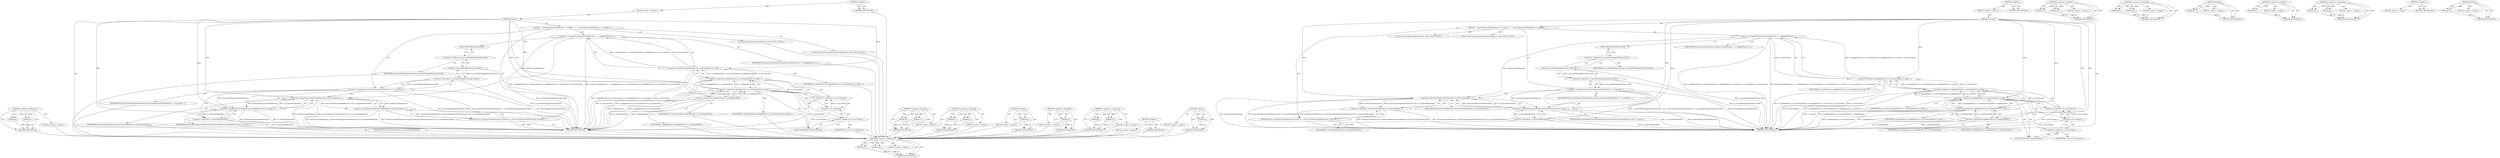digraph "isNull" {
vulnerable_79 [label=<(METHOD,&lt;operator&gt;.fieldAccess)>];
vulnerable_80 [label=<(PARAM,p1)>];
vulnerable_81 [label=<(PARAM,p2)>];
vulnerable_82 [label=<(BLOCK,&lt;empty&gt;,&lt;empty&gt;)>];
vulnerable_83 [label=<(METHOD_RETURN,ANY)>];
vulnerable_6 [label=<(METHOD,&lt;global&gt;)<SUB>1</SUB>>];
vulnerable_7 [label=<(BLOCK,&lt;empty&gt;,&lt;empty&gt;)<SUB>1</SUB>>];
vulnerable_8 [label=<(METHOD,isEmpty)<SUB>1</SUB>>];
vulnerable_9 [label=<(BLOCK,{
    bool hasAlwaysVisibleElements = m_highlig...,{
    bool hasAlwaysVisibleElements = m_highlig...)<SUB>2</SUB>>];
vulnerable_10 [label="<(LOCAL,bool hasAlwaysVisibleElements: bool)<SUB>3</SUB>>"];
vulnerable_11 [label=<(&lt;operator&gt;.assignment,hasAlwaysVisibleElements = m_highlightNode || m...)<SUB>3</SUB>>];
vulnerable_12 [label=<(IDENTIFIER,hasAlwaysVisibleElements,hasAlwaysVisibleElements = m_highlightNode || m...)<SUB>3</SUB>>];
vulnerable_13 [label=<(&lt;operator&gt;.logicalOr,m_highlightNode || m_eventTargetNode || m_highl...)<SUB>3</SUB>>];
vulnerable_14 [label=<(&lt;operator&gt;.logicalOr,m_highlightNode || m_eventTargetNode || m_highl...)<SUB>3</SUB>>];
vulnerable_15 [label=<(&lt;operator&gt;.logicalOr,m_highlightNode || m_eventTargetNode || m_highl...)<SUB>3</SUB>>];
vulnerable_16 [label=<(&lt;operator&gt;.logicalOr,m_highlightNode || m_eventTargetNode || m_highl...)<SUB>3</SUB>>];
vulnerable_17 [label=<(&lt;operator&gt;.logicalOr,m_highlightNode || m_eventTargetNode)<SUB>3</SUB>>];
vulnerable_18 [label=<(IDENTIFIER,m_highlightNode,m_highlightNode || m_eventTargetNode)<SUB>3</SUB>>];
vulnerable_19 [label=<(IDENTIFIER,m_eventTargetNode,m_highlightNode || m_eventTargetNode)<SUB>3</SUB>>];
vulnerable_20 [label=<(IDENTIFIER,m_highlightQuad,m_highlightNode || m_eventTargetNode || m_highl...)<SUB>3</SUB>>];
vulnerable_21 [label=<(IDENTIFIER,m_overrides,m_highlightNode || m_eventTargetNode || m_highl...)<SUB>3</SUB>>];
vulnerable_22 [label=<(&lt;operator&gt;.logicalNot,!m_size.isEmpty())<SUB>3</SUB>>];
vulnerable_23 [label=<(isEmpty,m_size.isEmpty())<SUB>3</SUB>>];
vulnerable_24 [label=<(&lt;operator&gt;.fieldAccess,m_size.isEmpty)<SUB>3</SUB>>];
vulnerable_25 [label=<(IDENTIFIER,m_size,m_size.isEmpty())<SUB>3</SUB>>];
vulnerable_26 [label=<(FIELD_IDENTIFIER,isEmpty,isEmpty)<SUB>3</SUB>>];
vulnerable_27 [label=<(IDENTIFIER,m_drawViewSize,m_highlightNode || m_eventTargetNode || m_highl...)<SUB>3</SUB>>];
vulnerable_28 [label="<(LOCAL,bool hasInvisibleInInspectModeElements: bool)<SUB>4</SUB>>"];
vulnerable_29 [label=<(&lt;operator&gt;.assignment,hasInvisibleInInspectModeElements = !m_pausedIn...)<SUB>4</SUB>>];
vulnerable_30 [label=<(IDENTIFIER,hasInvisibleInInspectModeElements,hasInvisibleInInspectModeElements = !m_pausedIn...)<SUB>4</SUB>>];
vulnerable_31 [label=<(&lt;operator&gt;.logicalNot,!m_pausedInDebuggerMessage.isNull())<SUB>4</SUB>>];
vulnerable_32 [label=<(isNull,m_pausedInDebuggerMessage.isNull())<SUB>4</SUB>>];
vulnerable_33 [label=<(&lt;operator&gt;.fieldAccess,m_pausedInDebuggerMessage.isNull)<SUB>4</SUB>>];
vulnerable_34 [label=<(IDENTIFIER,m_pausedInDebuggerMessage,m_pausedInDebuggerMessage.isNull())<SUB>4</SUB>>];
vulnerable_35 [label=<(FIELD_IDENTIFIER,isNull,isNull)<SUB>4</SUB>>];
vulnerable_36 [label=<(RETURN,return !(hasAlwaysVisibleElements || (hasInvisi...,return !(hasAlwaysVisibleElements || (hasInvisi...)<SUB>5</SUB>>];
vulnerable_37 [label=<(&lt;operator&gt;.logicalNot,!(hasAlwaysVisibleElements || (hasInvisibleInIn...)<SUB>5</SUB>>];
vulnerable_38 [label=<(&lt;operator&gt;.logicalOr,hasAlwaysVisibleElements || (hasInvisibleInInsp...)<SUB>5</SUB>>];
vulnerable_39 [label=<(IDENTIFIER,hasAlwaysVisibleElements,hasAlwaysVisibleElements || (hasInvisibleInInsp...)<SUB>5</SUB>>];
vulnerable_40 [label=<(&lt;operator&gt;.logicalAnd,hasInvisibleInInspectModeElements &amp;&amp; !m_inspect...)<SUB>5</SUB>>];
vulnerable_41 [label=<(IDENTIFIER,hasInvisibleInInspectModeElements,hasInvisibleInInspectModeElements &amp;&amp; !m_inspect...)<SUB>5</SUB>>];
vulnerable_42 [label=<(&lt;operator&gt;.logicalNot,!m_inspectModeEnabled)<SUB>5</SUB>>];
vulnerable_43 [label=<(IDENTIFIER,m_inspectModeEnabled,!m_inspectModeEnabled)<SUB>5</SUB>>];
vulnerable_44 [label=<(METHOD_RETURN,bool)<SUB>1</SUB>>];
vulnerable_46 [label=<(METHOD_RETURN,ANY)<SUB>1</SUB>>];
vulnerable_66 [label=<(METHOD,&lt;operator&gt;.logicalOr)>];
vulnerable_67 [label=<(PARAM,p1)>];
vulnerable_68 [label=<(PARAM,p2)>];
vulnerable_69 [label=<(BLOCK,&lt;empty&gt;,&lt;empty&gt;)>];
vulnerable_70 [label=<(METHOD_RETURN,ANY)>];
vulnerable_88 [label=<(METHOD,&lt;operator&gt;.logicalAnd)>];
vulnerable_89 [label=<(PARAM,p1)>];
vulnerable_90 [label=<(PARAM,p2)>];
vulnerable_91 [label=<(BLOCK,&lt;empty&gt;,&lt;empty&gt;)>];
vulnerable_92 [label=<(METHOD_RETURN,ANY)>];
vulnerable_75 [label=<(METHOD,isEmpty)>];
vulnerable_76 [label=<(PARAM,p1)>];
vulnerable_77 [label=<(BLOCK,&lt;empty&gt;,&lt;empty&gt;)>];
vulnerable_78 [label=<(METHOD_RETURN,ANY)>];
vulnerable_71 [label=<(METHOD,&lt;operator&gt;.logicalNot)>];
vulnerable_72 [label=<(PARAM,p1)>];
vulnerable_73 [label=<(BLOCK,&lt;empty&gt;,&lt;empty&gt;)>];
vulnerable_74 [label=<(METHOD_RETURN,ANY)>];
vulnerable_61 [label=<(METHOD,&lt;operator&gt;.assignment)>];
vulnerable_62 [label=<(PARAM,p1)>];
vulnerable_63 [label=<(PARAM,p2)>];
vulnerable_64 [label=<(BLOCK,&lt;empty&gt;,&lt;empty&gt;)>];
vulnerable_65 [label=<(METHOD_RETURN,ANY)>];
vulnerable_55 [label=<(METHOD,&lt;global&gt;)<SUB>1</SUB>>];
vulnerable_56 [label=<(BLOCK,&lt;empty&gt;,&lt;empty&gt;)>];
vulnerable_57 [label=<(METHOD_RETURN,ANY)>];
vulnerable_84 [label=<(METHOD,isNull)>];
vulnerable_85 [label=<(PARAM,p1)>];
vulnerable_86 [label=<(BLOCK,&lt;empty&gt;,&lt;empty&gt;)>];
vulnerable_87 [label=<(METHOD_RETURN,ANY)>];
fixed_77 [label=<(METHOD,&lt;operator&gt;.fieldAccess)>];
fixed_78 [label=<(PARAM,p1)>];
fixed_79 [label=<(PARAM,p2)>];
fixed_80 [label=<(BLOCK,&lt;empty&gt;,&lt;empty&gt;)>];
fixed_81 [label=<(METHOD_RETURN,ANY)>];
fixed_6 [label=<(METHOD,&lt;global&gt;)<SUB>1</SUB>>];
fixed_7 [label=<(BLOCK,&lt;empty&gt;,&lt;empty&gt;)<SUB>1</SUB>>];
fixed_8 [label=<(METHOD,isEmpty)<SUB>1</SUB>>];
fixed_9 [label=<(BLOCK,{
    bool hasAlwaysVisibleElements = m_highlig...,{
    bool hasAlwaysVisibleElements = m_highlig...)<SUB>2</SUB>>];
fixed_10 [label="<(LOCAL,bool hasAlwaysVisibleElements: bool)<SUB>3</SUB>>"];
fixed_11 [label=<(&lt;operator&gt;.assignment,hasAlwaysVisibleElements = m_highlightNode || m...)<SUB>3</SUB>>];
fixed_12 [label=<(IDENTIFIER,hasAlwaysVisibleElements,hasAlwaysVisibleElements = m_highlightNode || m...)<SUB>3</SUB>>];
fixed_13 [label=<(&lt;operator&gt;.logicalOr,m_highlightNode || m_eventTargetNode || m_highl...)<SUB>3</SUB>>];
fixed_14 [label=<(&lt;operator&gt;.logicalOr,m_highlightNode || m_eventTargetNode || m_highl...)<SUB>3</SUB>>];
fixed_15 [label=<(&lt;operator&gt;.logicalOr,m_highlightNode || m_eventTargetNode || m_highl...)<SUB>3</SUB>>];
fixed_16 [label=<(&lt;operator&gt;.logicalOr,m_highlightNode || m_eventTargetNode)<SUB>3</SUB>>];
fixed_17 [label=<(IDENTIFIER,m_highlightNode,m_highlightNode || m_eventTargetNode)<SUB>3</SUB>>];
fixed_18 [label=<(IDENTIFIER,m_eventTargetNode,m_highlightNode || m_eventTargetNode)<SUB>3</SUB>>];
fixed_19 [label=<(IDENTIFIER,m_highlightQuad,m_highlightNode || m_eventTargetNode || m_highl...)<SUB>3</SUB>>];
fixed_20 [label=<(&lt;operator&gt;.logicalNot,!m_size.isEmpty())<SUB>3</SUB>>];
fixed_21 [label=<(isEmpty,m_size.isEmpty())<SUB>3</SUB>>];
fixed_22 [label=<(&lt;operator&gt;.fieldAccess,m_size.isEmpty)<SUB>3</SUB>>];
fixed_23 [label=<(IDENTIFIER,m_size,m_size.isEmpty())<SUB>3</SUB>>];
fixed_24 [label=<(FIELD_IDENTIFIER,isEmpty,isEmpty)<SUB>3</SUB>>];
fixed_25 [label=<(IDENTIFIER,m_drawViewSize,m_highlightNode || m_eventTargetNode || m_highl...)<SUB>3</SUB>>];
fixed_26 [label="<(LOCAL,bool hasInvisibleInInspectModeElements: bool)<SUB>4</SUB>>"];
fixed_27 [label=<(&lt;operator&gt;.assignment,hasInvisibleInInspectModeElements = !m_pausedIn...)<SUB>4</SUB>>];
fixed_28 [label=<(IDENTIFIER,hasInvisibleInInspectModeElements,hasInvisibleInInspectModeElements = !m_pausedIn...)<SUB>4</SUB>>];
fixed_29 [label=<(&lt;operator&gt;.logicalNot,!m_pausedInDebuggerMessage.isNull())<SUB>4</SUB>>];
fixed_30 [label=<(isNull,m_pausedInDebuggerMessage.isNull())<SUB>4</SUB>>];
fixed_31 [label=<(&lt;operator&gt;.fieldAccess,m_pausedInDebuggerMessage.isNull)<SUB>4</SUB>>];
fixed_32 [label=<(IDENTIFIER,m_pausedInDebuggerMessage,m_pausedInDebuggerMessage.isNull())<SUB>4</SUB>>];
fixed_33 [label=<(FIELD_IDENTIFIER,isNull,isNull)<SUB>4</SUB>>];
fixed_34 [label=<(RETURN,return !(hasAlwaysVisibleElements || (hasInvisi...,return !(hasAlwaysVisibleElements || (hasInvisi...)<SUB>5</SUB>>];
fixed_35 [label=<(&lt;operator&gt;.logicalNot,!(hasAlwaysVisibleElements || (hasInvisibleInIn...)<SUB>5</SUB>>];
fixed_36 [label=<(&lt;operator&gt;.logicalOr,hasAlwaysVisibleElements || (hasInvisibleInInsp...)<SUB>5</SUB>>];
fixed_37 [label=<(IDENTIFIER,hasAlwaysVisibleElements,hasAlwaysVisibleElements || (hasInvisibleInInsp...)<SUB>5</SUB>>];
fixed_38 [label=<(&lt;operator&gt;.logicalAnd,hasInvisibleInInspectModeElements &amp;&amp; !m_inspect...)<SUB>5</SUB>>];
fixed_39 [label=<(IDENTIFIER,hasInvisibleInInspectModeElements,hasInvisibleInInspectModeElements &amp;&amp; !m_inspect...)<SUB>5</SUB>>];
fixed_40 [label=<(&lt;operator&gt;.logicalNot,!m_inspectModeEnabled)<SUB>5</SUB>>];
fixed_41 [label=<(IDENTIFIER,m_inspectModeEnabled,!m_inspectModeEnabled)<SUB>5</SUB>>];
fixed_42 [label=<(METHOD_RETURN,bool)<SUB>1</SUB>>];
fixed_44 [label=<(METHOD_RETURN,ANY)<SUB>1</SUB>>];
fixed_64 [label=<(METHOD,&lt;operator&gt;.logicalOr)>];
fixed_65 [label=<(PARAM,p1)>];
fixed_66 [label=<(PARAM,p2)>];
fixed_67 [label=<(BLOCK,&lt;empty&gt;,&lt;empty&gt;)>];
fixed_68 [label=<(METHOD_RETURN,ANY)>];
fixed_86 [label=<(METHOD,&lt;operator&gt;.logicalAnd)>];
fixed_87 [label=<(PARAM,p1)>];
fixed_88 [label=<(PARAM,p2)>];
fixed_89 [label=<(BLOCK,&lt;empty&gt;,&lt;empty&gt;)>];
fixed_90 [label=<(METHOD_RETURN,ANY)>];
fixed_73 [label=<(METHOD,isEmpty)>];
fixed_74 [label=<(PARAM,p1)>];
fixed_75 [label=<(BLOCK,&lt;empty&gt;,&lt;empty&gt;)>];
fixed_76 [label=<(METHOD_RETURN,ANY)>];
fixed_69 [label=<(METHOD,&lt;operator&gt;.logicalNot)>];
fixed_70 [label=<(PARAM,p1)>];
fixed_71 [label=<(BLOCK,&lt;empty&gt;,&lt;empty&gt;)>];
fixed_72 [label=<(METHOD_RETURN,ANY)>];
fixed_59 [label=<(METHOD,&lt;operator&gt;.assignment)>];
fixed_60 [label=<(PARAM,p1)>];
fixed_61 [label=<(PARAM,p2)>];
fixed_62 [label=<(BLOCK,&lt;empty&gt;,&lt;empty&gt;)>];
fixed_63 [label=<(METHOD_RETURN,ANY)>];
fixed_53 [label=<(METHOD,&lt;global&gt;)<SUB>1</SUB>>];
fixed_54 [label=<(BLOCK,&lt;empty&gt;,&lt;empty&gt;)>];
fixed_55 [label=<(METHOD_RETURN,ANY)>];
fixed_82 [label=<(METHOD,isNull)>];
fixed_83 [label=<(PARAM,p1)>];
fixed_84 [label=<(BLOCK,&lt;empty&gt;,&lt;empty&gt;)>];
fixed_85 [label=<(METHOD_RETURN,ANY)>];
vulnerable_79 -> vulnerable_80  [key=0, label="AST: "];
vulnerable_79 -> vulnerable_80  [key=1, label="DDG: "];
vulnerable_79 -> vulnerable_82  [key=0, label="AST: "];
vulnerable_79 -> vulnerable_81  [key=0, label="AST: "];
vulnerable_79 -> vulnerable_81  [key=1, label="DDG: "];
vulnerable_79 -> vulnerable_83  [key=0, label="AST: "];
vulnerable_79 -> vulnerable_83  [key=1, label="CFG: "];
vulnerable_80 -> vulnerable_83  [key=0, label="DDG: p1"];
vulnerable_81 -> vulnerable_83  [key=0, label="DDG: p2"];
vulnerable_6 -> vulnerable_7  [key=0, label="AST: "];
vulnerable_6 -> vulnerable_46  [key=0, label="AST: "];
vulnerable_6 -> vulnerable_46  [key=1, label="CFG: "];
vulnerable_7 -> vulnerable_8  [key=0, label="AST: "];
vulnerable_8 -> vulnerable_9  [key=0, label="AST: "];
vulnerable_8 -> vulnerable_44  [key=0, label="AST: "];
vulnerable_8 -> vulnerable_17  [key=0, label="CFG: "];
vulnerable_8 -> vulnerable_17  [key=1, label="DDG: "];
vulnerable_8 -> vulnerable_13  [key=0, label="DDG: "];
vulnerable_8 -> vulnerable_38  [key=0, label="DDG: "];
vulnerable_8 -> vulnerable_15  [key=0, label="DDG: "];
vulnerable_8 -> vulnerable_40  [key=0, label="DDG: "];
vulnerable_8 -> vulnerable_16  [key=0, label="DDG: "];
vulnerable_8 -> vulnerable_42  [key=0, label="DDG: "];
vulnerable_9 -> vulnerable_10  [key=0, label="AST: "];
vulnerable_9 -> vulnerable_11  [key=0, label="AST: "];
vulnerable_9 -> vulnerable_28  [key=0, label="AST: "];
vulnerable_9 -> vulnerable_29  [key=0, label="AST: "];
vulnerable_9 -> vulnerable_36  [key=0, label="AST: "];
vulnerable_11 -> vulnerable_12  [key=0, label="AST: "];
vulnerable_11 -> vulnerable_13  [key=0, label="AST: "];
vulnerable_11 -> vulnerable_35  [key=0, label="CFG: "];
vulnerable_11 -> vulnerable_44  [key=0, label="DDG: m_highlightNode || m_eventTargetNode || m_highlightQuad || m_overrides || !m_size.isEmpty() || m_drawViewSize"];
vulnerable_11 -> vulnerable_44  [key=1, label="DDG: hasAlwaysVisibleElements = m_highlightNode || m_eventTargetNode || m_highlightQuad || m_overrides || !m_size.isEmpty() || m_drawViewSize"];
vulnerable_11 -> vulnerable_38  [key=0, label="DDG: hasAlwaysVisibleElements"];
vulnerable_13 -> vulnerable_14  [key=0, label="AST: "];
vulnerable_13 -> vulnerable_27  [key=0, label="AST: "];
vulnerable_13 -> vulnerable_11  [key=0, label="CFG: "];
vulnerable_13 -> vulnerable_11  [key=1, label="DDG: m_highlightNode || m_eventTargetNode || m_highlightQuad || m_overrides || !m_size.isEmpty()"];
vulnerable_13 -> vulnerable_11  [key=2, label="DDG: m_drawViewSize"];
vulnerable_13 -> vulnerable_44  [key=0, label="DDG: m_highlightNode || m_eventTargetNode || m_highlightQuad || m_overrides || !m_size.isEmpty()"];
vulnerable_13 -> vulnerable_44  [key=1, label="DDG: m_drawViewSize"];
vulnerable_14 -> vulnerable_15  [key=0, label="AST: "];
vulnerable_14 -> vulnerable_22  [key=0, label="AST: "];
vulnerable_14 -> vulnerable_13  [key=0, label="CFG: "];
vulnerable_14 -> vulnerable_13  [key=1, label="DDG: m_highlightNode || m_eventTargetNode || m_highlightQuad || m_overrides"];
vulnerable_14 -> vulnerable_13  [key=2, label="DDG: !m_size.isEmpty()"];
vulnerable_14 -> vulnerable_44  [key=0, label="DDG: m_highlightNode || m_eventTargetNode || m_highlightQuad || m_overrides"];
vulnerable_14 -> vulnerable_44  [key=1, label="DDG: !m_size.isEmpty()"];
vulnerable_15 -> vulnerable_16  [key=0, label="AST: "];
vulnerable_15 -> vulnerable_21  [key=0, label="AST: "];
vulnerable_15 -> vulnerable_14  [key=0, label="CFG: "];
vulnerable_15 -> vulnerable_14  [key=1, label="DDG: m_highlightNode || m_eventTargetNode || m_highlightQuad"];
vulnerable_15 -> vulnerable_14  [key=2, label="DDG: m_overrides"];
vulnerable_15 -> vulnerable_26  [key=0, label="CFG: "];
vulnerable_15 -> vulnerable_26  [key=1, label="CDG: "];
vulnerable_15 -> vulnerable_44  [key=0, label="DDG: m_highlightNode || m_eventTargetNode || m_highlightQuad"];
vulnerable_15 -> vulnerable_44  [key=1, label="DDG: m_overrides"];
vulnerable_15 -> vulnerable_24  [key=0, label="CDG: "];
vulnerable_15 -> vulnerable_23  [key=0, label="CDG: "];
vulnerable_15 -> vulnerable_22  [key=0, label="CDG: "];
vulnerable_16 -> vulnerable_17  [key=0, label="AST: "];
vulnerable_16 -> vulnerable_20  [key=0, label="AST: "];
vulnerable_16 -> vulnerable_15  [key=0, label="CFG: "];
vulnerable_16 -> vulnerable_15  [key=1, label="DDG: m_highlightNode || m_eventTargetNode"];
vulnerable_16 -> vulnerable_15  [key=2, label="DDG: m_highlightQuad"];
vulnerable_16 -> vulnerable_44  [key=0, label="DDG: m_highlightNode || m_eventTargetNode"];
vulnerable_16 -> vulnerable_44  [key=1, label="DDG: m_highlightQuad"];
vulnerable_17 -> vulnerable_18  [key=0, label="AST: "];
vulnerable_17 -> vulnerable_19  [key=0, label="AST: "];
vulnerable_17 -> vulnerable_16  [key=0, label="CFG: "];
vulnerable_17 -> vulnerable_16  [key=1, label="DDG: m_highlightNode"];
vulnerable_17 -> vulnerable_16  [key=2, label="DDG: m_eventTargetNode"];
vulnerable_17 -> vulnerable_44  [key=0, label="DDG: m_highlightNode"];
vulnerable_17 -> vulnerable_44  [key=1, label="DDG: m_eventTargetNode"];
vulnerable_22 -> vulnerable_23  [key=0, label="AST: "];
vulnerable_22 -> vulnerable_14  [key=0, label="CFG: "];
vulnerable_22 -> vulnerable_14  [key=1, label="DDG: m_size.isEmpty()"];
vulnerable_22 -> vulnerable_44  [key=0, label="DDG: m_size.isEmpty()"];
vulnerable_23 -> vulnerable_24  [key=0, label="AST: "];
vulnerable_23 -> vulnerable_22  [key=0, label="CFG: "];
vulnerable_23 -> vulnerable_22  [key=1, label="DDG: m_size.isEmpty"];
vulnerable_23 -> vulnerable_44  [key=0, label="DDG: m_size.isEmpty"];
vulnerable_24 -> vulnerable_25  [key=0, label="AST: "];
vulnerable_24 -> vulnerable_26  [key=0, label="AST: "];
vulnerable_24 -> vulnerable_23  [key=0, label="CFG: "];
vulnerable_26 -> vulnerable_24  [key=0, label="CFG: "];
vulnerable_29 -> vulnerable_30  [key=0, label="AST: "];
vulnerable_29 -> vulnerable_31  [key=0, label="AST: "];
vulnerable_29 -> vulnerable_38  [key=0, label="CFG: "];
vulnerable_29 -> vulnerable_40  [key=0, label="CFG: "];
vulnerable_29 -> vulnerable_40  [key=1, label="DDG: hasInvisibleInInspectModeElements"];
vulnerable_29 -> vulnerable_42  [key=0, label="CFG: "];
vulnerable_29 -> vulnerable_44  [key=0, label="DDG: hasInvisibleInInspectModeElements"];
vulnerable_29 -> vulnerable_44  [key=1, label="DDG: !m_pausedInDebuggerMessage.isNull()"];
vulnerable_29 -> vulnerable_44  [key=2, label="DDG: hasInvisibleInInspectModeElements = !m_pausedInDebuggerMessage.isNull()"];
vulnerable_31 -> vulnerable_32  [key=0, label="AST: "];
vulnerable_31 -> vulnerable_29  [key=0, label="CFG: "];
vulnerable_31 -> vulnerable_29  [key=1, label="DDG: m_pausedInDebuggerMessage.isNull()"];
vulnerable_31 -> vulnerable_44  [key=0, label="DDG: m_pausedInDebuggerMessage.isNull()"];
vulnerable_32 -> vulnerable_33  [key=0, label="AST: "];
vulnerable_32 -> vulnerable_31  [key=0, label="CFG: "];
vulnerable_32 -> vulnerable_31  [key=1, label="DDG: m_pausedInDebuggerMessage.isNull"];
vulnerable_32 -> vulnerable_44  [key=0, label="DDG: m_pausedInDebuggerMessage.isNull"];
vulnerable_33 -> vulnerable_34  [key=0, label="AST: "];
vulnerable_33 -> vulnerable_35  [key=0, label="AST: "];
vulnerable_33 -> vulnerable_32  [key=0, label="CFG: "];
vulnerable_35 -> vulnerable_33  [key=0, label="CFG: "];
vulnerable_36 -> vulnerable_37  [key=0, label="AST: "];
vulnerable_36 -> vulnerable_44  [key=0, label="CFG: "];
vulnerable_36 -> vulnerable_44  [key=1, label="DDG: &lt;RET&gt;"];
vulnerable_37 -> vulnerable_38  [key=0, label="AST: "];
vulnerable_37 -> vulnerable_36  [key=0, label="CFG: "];
vulnerable_37 -> vulnerable_36  [key=1, label="DDG: !(hasAlwaysVisibleElements || (hasInvisibleInInspectModeElements &amp;&amp; !m_inspectModeEnabled))"];
vulnerable_37 -> vulnerable_44  [key=0, label="DDG: hasAlwaysVisibleElements || (hasInvisibleInInspectModeElements &amp;&amp; !m_inspectModeEnabled)"];
vulnerable_37 -> vulnerable_44  [key=1, label="DDG: !(hasAlwaysVisibleElements || (hasInvisibleInInspectModeElements &amp;&amp; !m_inspectModeEnabled))"];
vulnerable_38 -> vulnerable_39  [key=0, label="AST: "];
vulnerable_38 -> vulnerable_40  [key=0, label="AST: "];
vulnerable_38 -> vulnerable_37  [key=0, label="CFG: "];
vulnerable_38 -> vulnerable_37  [key=1, label="DDG: hasAlwaysVisibleElements"];
vulnerable_38 -> vulnerable_37  [key=2, label="DDG: hasInvisibleInInspectModeElements &amp;&amp; !m_inspectModeEnabled"];
vulnerable_38 -> vulnerable_44  [key=0, label="DDG: hasAlwaysVisibleElements"];
vulnerable_38 -> vulnerable_44  [key=1, label="DDG: hasInvisibleInInspectModeElements &amp;&amp; !m_inspectModeEnabled"];
vulnerable_40 -> vulnerable_41  [key=0, label="AST: "];
vulnerable_40 -> vulnerable_42  [key=0, label="AST: "];
vulnerable_40 -> vulnerable_38  [key=0, label="CFG: "];
vulnerable_40 -> vulnerable_38  [key=1, label="DDG: hasInvisibleInInspectModeElements"];
vulnerable_40 -> vulnerable_38  [key=2, label="DDG: !m_inspectModeEnabled"];
vulnerable_40 -> vulnerable_44  [key=0, label="DDG: hasInvisibleInInspectModeElements"];
vulnerable_40 -> vulnerable_44  [key=1, label="DDG: !m_inspectModeEnabled"];
vulnerable_42 -> vulnerable_43  [key=0, label="AST: "];
vulnerable_42 -> vulnerable_40  [key=0, label="CFG: "];
vulnerable_42 -> vulnerable_40  [key=1, label="DDG: m_inspectModeEnabled"];
vulnerable_42 -> vulnerable_44  [key=0, label="DDG: m_inspectModeEnabled"];
vulnerable_66 -> vulnerable_67  [key=0, label="AST: "];
vulnerable_66 -> vulnerable_67  [key=1, label="DDG: "];
vulnerable_66 -> vulnerable_69  [key=0, label="AST: "];
vulnerable_66 -> vulnerable_68  [key=0, label="AST: "];
vulnerable_66 -> vulnerable_68  [key=1, label="DDG: "];
vulnerable_66 -> vulnerable_70  [key=0, label="AST: "];
vulnerable_66 -> vulnerable_70  [key=1, label="CFG: "];
vulnerable_67 -> vulnerable_70  [key=0, label="DDG: p1"];
vulnerable_68 -> vulnerable_70  [key=0, label="DDG: p2"];
vulnerable_88 -> vulnerable_89  [key=0, label="AST: "];
vulnerable_88 -> vulnerable_89  [key=1, label="DDG: "];
vulnerable_88 -> vulnerable_91  [key=0, label="AST: "];
vulnerable_88 -> vulnerable_90  [key=0, label="AST: "];
vulnerable_88 -> vulnerable_90  [key=1, label="DDG: "];
vulnerable_88 -> vulnerable_92  [key=0, label="AST: "];
vulnerable_88 -> vulnerable_92  [key=1, label="CFG: "];
vulnerable_89 -> vulnerable_92  [key=0, label="DDG: p1"];
vulnerable_90 -> vulnerable_92  [key=0, label="DDG: p2"];
vulnerable_75 -> vulnerable_76  [key=0, label="AST: "];
vulnerable_75 -> vulnerable_76  [key=1, label="DDG: "];
vulnerable_75 -> vulnerable_77  [key=0, label="AST: "];
vulnerable_75 -> vulnerable_78  [key=0, label="AST: "];
vulnerable_75 -> vulnerable_78  [key=1, label="CFG: "];
vulnerable_76 -> vulnerable_78  [key=0, label="DDG: p1"];
vulnerable_71 -> vulnerable_72  [key=0, label="AST: "];
vulnerable_71 -> vulnerable_72  [key=1, label="DDG: "];
vulnerable_71 -> vulnerable_73  [key=0, label="AST: "];
vulnerable_71 -> vulnerable_74  [key=0, label="AST: "];
vulnerable_71 -> vulnerable_74  [key=1, label="CFG: "];
vulnerable_72 -> vulnerable_74  [key=0, label="DDG: p1"];
vulnerable_61 -> vulnerable_62  [key=0, label="AST: "];
vulnerable_61 -> vulnerable_62  [key=1, label="DDG: "];
vulnerable_61 -> vulnerable_64  [key=0, label="AST: "];
vulnerable_61 -> vulnerable_63  [key=0, label="AST: "];
vulnerable_61 -> vulnerable_63  [key=1, label="DDG: "];
vulnerable_61 -> vulnerable_65  [key=0, label="AST: "];
vulnerable_61 -> vulnerable_65  [key=1, label="CFG: "];
vulnerable_62 -> vulnerable_65  [key=0, label="DDG: p1"];
vulnerable_63 -> vulnerable_65  [key=0, label="DDG: p2"];
vulnerable_55 -> vulnerable_56  [key=0, label="AST: "];
vulnerable_55 -> vulnerable_57  [key=0, label="AST: "];
vulnerable_55 -> vulnerable_57  [key=1, label="CFG: "];
vulnerable_84 -> vulnerable_85  [key=0, label="AST: "];
vulnerable_84 -> vulnerable_85  [key=1, label="DDG: "];
vulnerable_84 -> vulnerable_86  [key=0, label="AST: "];
vulnerable_84 -> vulnerable_87  [key=0, label="AST: "];
vulnerable_84 -> vulnerable_87  [key=1, label="CFG: "];
vulnerable_85 -> vulnerable_87  [key=0, label="DDG: p1"];
fixed_77 -> fixed_78  [key=0, label="AST: "];
fixed_77 -> fixed_78  [key=1, label="DDG: "];
fixed_77 -> fixed_80  [key=0, label="AST: "];
fixed_77 -> fixed_79  [key=0, label="AST: "];
fixed_77 -> fixed_79  [key=1, label="DDG: "];
fixed_77 -> fixed_81  [key=0, label="AST: "];
fixed_77 -> fixed_81  [key=1, label="CFG: "];
fixed_78 -> fixed_81  [key=0, label="DDG: p1"];
fixed_79 -> fixed_81  [key=0, label="DDG: p2"];
fixed_80 -> vulnerable_79  [key=0];
fixed_81 -> vulnerable_79  [key=0];
fixed_6 -> fixed_7  [key=0, label="AST: "];
fixed_6 -> fixed_44  [key=0, label="AST: "];
fixed_6 -> fixed_44  [key=1, label="CFG: "];
fixed_7 -> fixed_8  [key=0, label="AST: "];
fixed_8 -> fixed_9  [key=0, label="AST: "];
fixed_8 -> fixed_42  [key=0, label="AST: "];
fixed_8 -> fixed_16  [key=0, label="CFG: "];
fixed_8 -> fixed_16  [key=1, label="DDG: "];
fixed_8 -> fixed_13  [key=0, label="DDG: "];
fixed_8 -> fixed_36  [key=0, label="DDG: "];
fixed_8 -> fixed_15  [key=0, label="DDG: "];
fixed_8 -> fixed_38  [key=0, label="DDG: "];
fixed_8 -> fixed_40  [key=0, label="DDG: "];
fixed_9 -> fixed_10  [key=0, label="AST: "];
fixed_9 -> fixed_11  [key=0, label="AST: "];
fixed_9 -> fixed_26  [key=0, label="AST: "];
fixed_9 -> fixed_27  [key=0, label="AST: "];
fixed_9 -> fixed_34  [key=0, label="AST: "];
fixed_10 -> vulnerable_79  [key=0];
fixed_11 -> fixed_12  [key=0, label="AST: "];
fixed_11 -> fixed_13  [key=0, label="AST: "];
fixed_11 -> fixed_33  [key=0, label="CFG: "];
fixed_11 -> fixed_42  [key=0, label="DDG: m_highlightNode || m_eventTargetNode || m_highlightQuad || !m_size.isEmpty() || m_drawViewSize"];
fixed_11 -> fixed_42  [key=1, label="DDG: hasAlwaysVisibleElements = m_highlightNode || m_eventTargetNode || m_highlightQuad || !m_size.isEmpty() || m_drawViewSize"];
fixed_11 -> fixed_36  [key=0, label="DDG: hasAlwaysVisibleElements"];
fixed_12 -> vulnerable_79  [key=0];
fixed_13 -> fixed_14  [key=0, label="AST: "];
fixed_13 -> fixed_25  [key=0, label="AST: "];
fixed_13 -> fixed_11  [key=0, label="CFG: "];
fixed_13 -> fixed_11  [key=1, label="DDG: m_highlightNode || m_eventTargetNode || m_highlightQuad || !m_size.isEmpty()"];
fixed_13 -> fixed_11  [key=2, label="DDG: m_drawViewSize"];
fixed_13 -> fixed_42  [key=0, label="DDG: m_highlightNode || m_eventTargetNode || m_highlightQuad || !m_size.isEmpty()"];
fixed_13 -> fixed_42  [key=1, label="DDG: m_drawViewSize"];
fixed_14 -> fixed_15  [key=0, label="AST: "];
fixed_14 -> fixed_20  [key=0, label="AST: "];
fixed_14 -> fixed_13  [key=0, label="CFG: "];
fixed_14 -> fixed_13  [key=1, label="DDG: m_highlightNode || m_eventTargetNode || m_highlightQuad"];
fixed_14 -> fixed_13  [key=2, label="DDG: !m_size.isEmpty()"];
fixed_14 -> fixed_42  [key=0, label="DDG: m_highlightNode || m_eventTargetNode || m_highlightQuad"];
fixed_14 -> fixed_42  [key=1, label="DDG: !m_size.isEmpty()"];
fixed_15 -> fixed_16  [key=0, label="AST: "];
fixed_15 -> fixed_19  [key=0, label="AST: "];
fixed_15 -> fixed_14  [key=0, label="CFG: "];
fixed_15 -> fixed_14  [key=1, label="DDG: m_highlightNode || m_eventTargetNode"];
fixed_15 -> fixed_14  [key=2, label="DDG: m_highlightQuad"];
fixed_15 -> fixed_24  [key=0, label="CFG: "];
fixed_15 -> fixed_24  [key=1, label="CDG: "];
fixed_15 -> fixed_42  [key=0, label="DDG: m_highlightNode || m_eventTargetNode"];
fixed_15 -> fixed_42  [key=1, label="DDG: m_highlightQuad"];
fixed_15 -> fixed_21  [key=0, label="CDG: "];
fixed_15 -> fixed_20  [key=0, label="CDG: "];
fixed_15 -> fixed_22  [key=0, label="CDG: "];
fixed_16 -> fixed_17  [key=0, label="AST: "];
fixed_16 -> fixed_18  [key=0, label="AST: "];
fixed_16 -> fixed_15  [key=0, label="CFG: "];
fixed_16 -> fixed_15  [key=1, label="DDG: m_highlightNode"];
fixed_16 -> fixed_15  [key=2, label="DDG: m_eventTargetNode"];
fixed_16 -> fixed_42  [key=0, label="DDG: m_highlightNode"];
fixed_16 -> fixed_42  [key=1, label="DDG: m_eventTargetNode"];
fixed_17 -> vulnerable_79  [key=0];
fixed_18 -> vulnerable_79  [key=0];
fixed_19 -> vulnerable_79  [key=0];
fixed_20 -> fixed_21  [key=0, label="AST: "];
fixed_20 -> fixed_14  [key=0, label="CFG: "];
fixed_20 -> fixed_14  [key=1, label="DDG: m_size.isEmpty()"];
fixed_20 -> fixed_42  [key=0, label="DDG: m_size.isEmpty()"];
fixed_21 -> fixed_22  [key=0, label="AST: "];
fixed_21 -> fixed_20  [key=0, label="CFG: "];
fixed_21 -> fixed_20  [key=1, label="DDG: m_size.isEmpty"];
fixed_21 -> fixed_42  [key=0, label="DDG: m_size.isEmpty"];
fixed_22 -> fixed_23  [key=0, label="AST: "];
fixed_22 -> fixed_24  [key=0, label="AST: "];
fixed_22 -> fixed_21  [key=0, label="CFG: "];
fixed_23 -> vulnerable_79  [key=0];
fixed_24 -> fixed_22  [key=0, label="CFG: "];
fixed_25 -> vulnerable_79  [key=0];
fixed_26 -> vulnerable_79  [key=0];
fixed_27 -> fixed_28  [key=0, label="AST: "];
fixed_27 -> fixed_29  [key=0, label="AST: "];
fixed_27 -> fixed_36  [key=0, label="CFG: "];
fixed_27 -> fixed_38  [key=0, label="CFG: "];
fixed_27 -> fixed_38  [key=1, label="DDG: hasInvisibleInInspectModeElements"];
fixed_27 -> fixed_40  [key=0, label="CFG: "];
fixed_27 -> fixed_42  [key=0, label="DDG: hasInvisibleInInspectModeElements"];
fixed_27 -> fixed_42  [key=1, label="DDG: !m_pausedInDebuggerMessage.isNull()"];
fixed_27 -> fixed_42  [key=2, label="DDG: hasInvisibleInInspectModeElements = !m_pausedInDebuggerMessage.isNull()"];
fixed_28 -> vulnerable_79  [key=0];
fixed_29 -> fixed_30  [key=0, label="AST: "];
fixed_29 -> fixed_27  [key=0, label="CFG: "];
fixed_29 -> fixed_27  [key=1, label="DDG: m_pausedInDebuggerMessage.isNull()"];
fixed_29 -> fixed_42  [key=0, label="DDG: m_pausedInDebuggerMessage.isNull()"];
fixed_30 -> fixed_31  [key=0, label="AST: "];
fixed_30 -> fixed_29  [key=0, label="CFG: "];
fixed_30 -> fixed_29  [key=1, label="DDG: m_pausedInDebuggerMessage.isNull"];
fixed_30 -> fixed_42  [key=0, label="DDG: m_pausedInDebuggerMessage.isNull"];
fixed_31 -> fixed_32  [key=0, label="AST: "];
fixed_31 -> fixed_33  [key=0, label="AST: "];
fixed_31 -> fixed_30  [key=0, label="CFG: "];
fixed_32 -> vulnerable_79  [key=0];
fixed_33 -> fixed_31  [key=0, label="CFG: "];
fixed_34 -> fixed_35  [key=0, label="AST: "];
fixed_34 -> fixed_42  [key=0, label="CFG: "];
fixed_34 -> fixed_42  [key=1, label="DDG: &lt;RET&gt;"];
fixed_35 -> fixed_36  [key=0, label="AST: "];
fixed_35 -> fixed_34  [key=0, label="CFG: "];
fixed_35 -> fixed_34  [key=1, label="DDG: !(hasAlwaysVisibleElements || (hasInvisibleInInspectModeElements &amp;&amp; !m_inspectModeEnabled))"];
fixed_35 -> fixed_42  [key=0, label="DDG: hasAlwaysVisibleElements || (hasInvisibleInInspectModeElements &amp;&amp; !m_inspectModeEnabled)"];
fixed_35 -> fixed_42  [key=1, label="DDG: !(hasAlwaysVisibleElements || (hasInvisibleInInspectModeElements &amp;&amp; !m_inspectModeEnabled))"];
fixed_36 -> fixed_37  [key=0, label="AST: "];
fixed_36 -> fixed_38  [key=0, label="AST: "];
fixed_36 -> fixed_35  [key=0, label="CFG: "];
fixed_36 -> fixed_35  [key=1, label="DDG: hasAlwaysVisibleElements"];
fixed_36 -> fixed_35  [key=2, label="DDG: hasInvisibleInInspectModeElements &amp;&amp; !m_inspectModeEnabled"];
fixed_36 -> fixed_42  [key=0, label="DDG: hasAlwaysVisibleElements"];
fixed_36 -> fixed_42  [key=1, label="DDG: hasInvisibleInInspectModeElements &amp;&amp; !m_inspectModeEnabled"];
fixed_37 -> vulnerable_79  [key=0];
fixed_38 -> fixed_39  [key=0, label="AST: "];
fixed_38 -> fixed_40  [key=0, label="AST: "];
fixed_38 -> fixed_36  [key=0, label="CFG: "];
fixed_38 -> fixed_36  [key=1, label="DDG: hasInvisibleInInspectModeElements"];
fixed_38 -> fixed_36  [key=2, label="DDG: !m_inspectModeEnabled"];
fixed_38 -> fixed_42  [key=0, label="DDG: hasInvisibleInInspectModeElements"];
fixed_38 -> fixed_42  [key=1, label="DDG: !m_inspectModeEnabled"];
fixed_39 -> vulnerable_79  [key=0];
fixed_40 -> fixed_41  [key=0, label="AST: "];
fixed_40 -> fixed_38  [key=0, label="CFG: "];
fixed_40 -> fixed_38  [key=1, label="DDG: m_inspectModeEnabled"];
fixed_40 -> fixed_42  [key=0, label="DDG: m_inspectModeEnabled"];
fixed_41 -> vulnerable_79  [key=0];
fixed_42 -> vulnerable_79  [key=0];
fixed_44 -> vulnerable_79  [key=0];
fixed_64 -> fixed_65  [key=0, label="AST: "];
fixed_64 -> fixed_65  [key=1, label="DDG: "];
fixed_64 -> fixed_67  [key=0, label="AST: "];
fixed_64 -> fixed_66  [key=0, label="AST: "];
fixed_64 -> fixed_66  [key=1, label="DDG: "];
fixed_64 -> fixed_68  [key=0, label="AST: "];
fixed_64 -> fixed_68  [key=1, label="CFG: "];
fixed_65 -> fixed_68  [key=0, label="DDG: p1"];
fixed_66 -> fixed_68  [key=0, label="DDG: p2"];
fixed_67 -> vulnerable_79  [key=0];
fixed_68 -> vulnerable_79  [key=0];
fixed_86 -> fixed_87  [key=0, label="AST: "];
fixed_86 -> fixed_87  [key=1, label="DDG: "];
fixed_86 -> fixed_89  [key=0, label="AST: "];
fixed_86 -> fixed_88  [key=0, label="AST: "];
fixed_86 -> fixed_88  [key=1, label="DDG: "];
fixed_86 -> fixed_90  [key=0, label="AST: "];
fixed_86 -> fixed_90  [key=1, label="CFG: "];
fixed_87 -> fixed_90  [key=0, label="DDG: p1"];
fixed_88 -> fixed_90  [key=0, label="DDG: p2"];
fixed_89 -> vulnerable_79  [key=0];
fixed_90 -> vulnerable_79  [key=0];
fixed_73 -> fixed_74  [key=0, label="AST: "];
fixed_73 -> fixed_74  [key=1, label="DDG: "];
fixed_73 -> fixed_75  [key=0, label="AST: "];
fixed_73 -> fixed_76  [key=0, label="AST: "];
fixed_73 -> fixed_76  [key=1, label="CFG: "];
fixed_74 -> fixed_76  [key=0, label="DDG: p1"];
fixed_75 -> vulnerable_79  [key=0];
fixed_76 -> vulnerable_79  [key=0];
fixed_69 -> fixed_70  [key=0, label="AST: "];
fixed_69 -> fixed_70  [key=1, label="DDG: "];
fixed_69 -> fixed_71  [key=0, label="AST: "];
fixed_69 -> fixed_72  [key=0, label="AST: "];
fixed_69 -> fixed_72  [key=1, label="CFG: "];
fixed_70 -> fixed_72  [key=0, label="DDG: p1"];
fixed_71 -> vulnerable_79  [key=0];
fixed_72 -> vulnerable_79  [key=0];
fixed_59 -> fixed_60  [key=0, label="AST: "];
fixed_59 -> fixed_60  [key=1, label="DDG: "];
fixed_59 -> fixed_62  [key=0, label="AST: "];
fixed_59 -> fixed_61  [key=0, label="AST: "];
fixed_59 -> fixed_61  [key=1, label="DDG: "];
fixed_59 -> fixed_63  [key=0, label="AST: "];
fixed_59 -> fixed_63  [key=1, label="CFG: "];
fixed_60 -> fixed_63  [key=0, label="DDG: p1"];
fixed_61 -> fixed_63  [key=0, label="DDG: p2"];
fixed_62 -> vulnerable_79  [key=0];
fixed_63 -> vulnerable_79  [key=0];
fixed_53 -> fixed_54  [key=0, label="AST: "];
fixed_53 -> fixed_55  [key=0, label="AST: "];
fixed_53 -> fixed_55  [key=1, label="CFG: "];
fixed_54 -> vulnerable_79  [key=0];
fixed_55 -> vulnerable_79  [key=0];
fixed_82 -> fixed_83  [key=0, label="AST: "];
fixed_82 -> fixed_83  [key=1, label="DDG: "];
fixed_82 -> fixed_84  [key=0, label="AST: "];
fixed_82 -> fixed_85  [key=0, label="AST: "];
fixed_82 -> fixed_85  [key=1, label="CFG: "];
fixed_83 -> fixed_85  [key=0, label="DDG: p1"];
fixed_84 -> vulnerable_79  [key=0];
fixed_85 -> vulnerable_79  [key=0];
}
